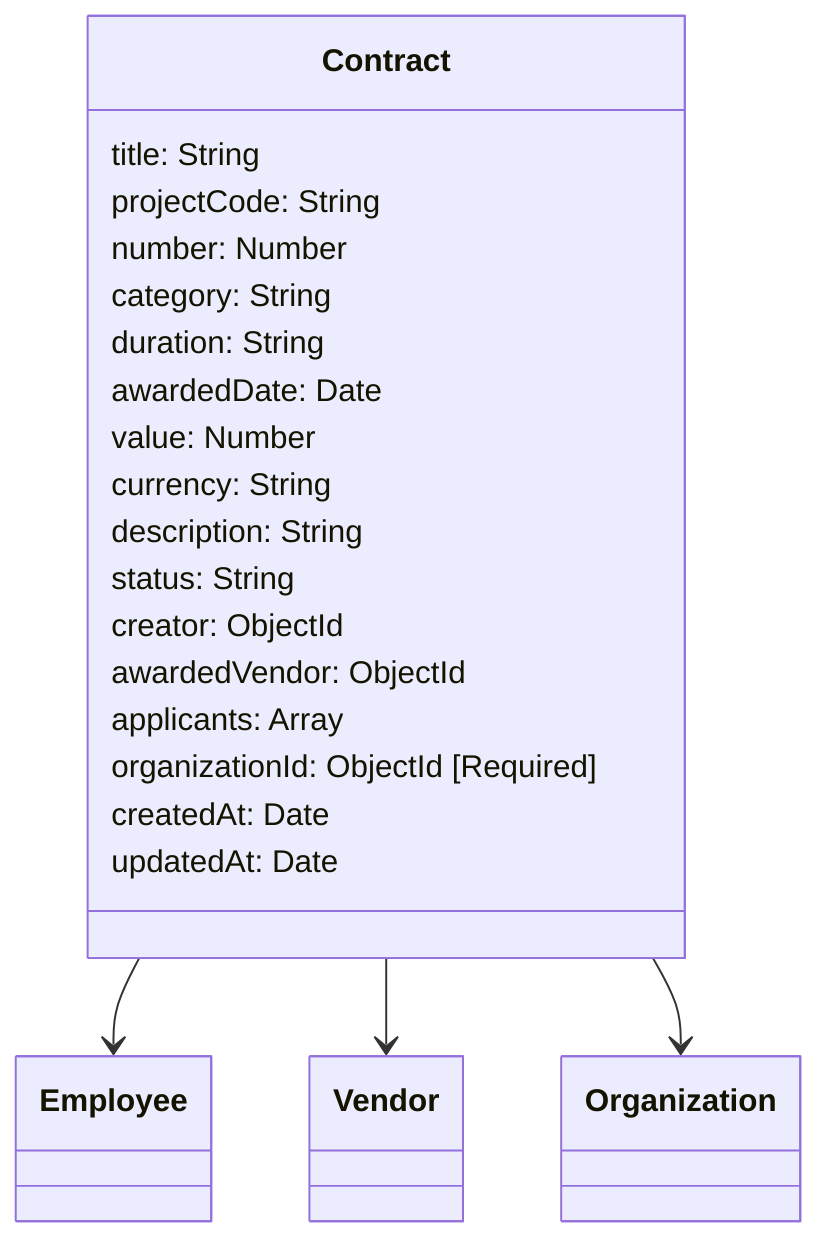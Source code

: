 classDiagram
  class Contract {
    title: String
    projectCode: String
    number: Number
    category: String
    duration: String
    awardedDate: Date
    value: Number
    currency: String
    description: String
    status: String
    creator: ObjectId
    awardedVendor: ObjectId
    applicants: Array
    organizationId: ObjectId [Required]
    createdAt: Date
    updatedAt: Date
  }

  Contract --> Employee
  Contract --> Vendor
  Contract --> Organization